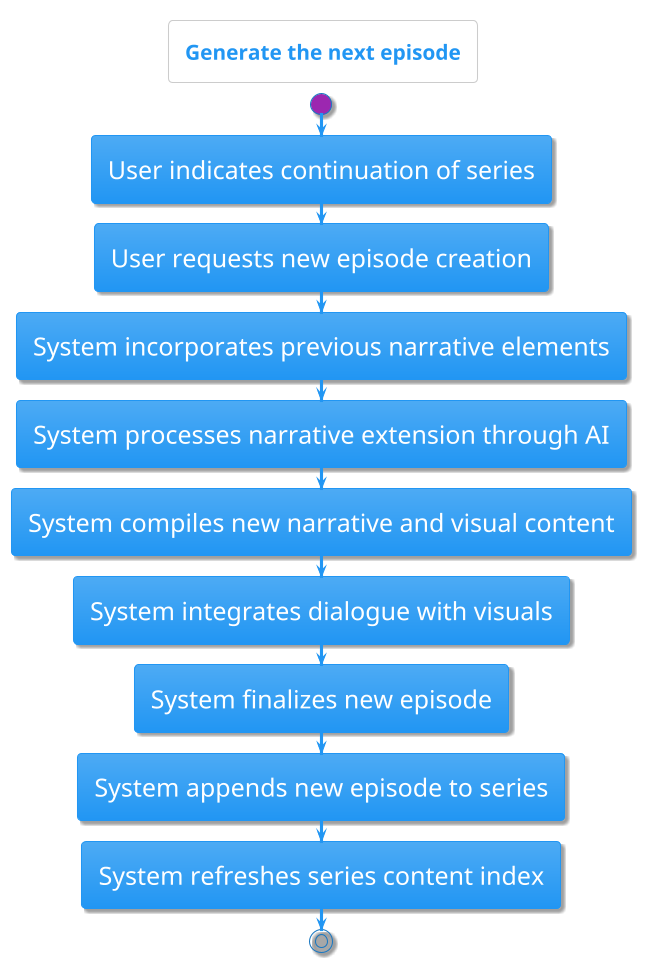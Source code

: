 @startuml
!theme materia
title Generate the next episode
skinparam defaultFontSize 24

start
:User indicates continuation of series;
:User requests new episode creation;
:System incorporates previous narrative elements;
:System processes narrative extension through AI;
:System compiles new narrative and visual content;
:System integrates dialogue with visuals;
:System finalizes new episode;
:System appends new episode to series;
:System refreshes series content index;
stop
@enduml
